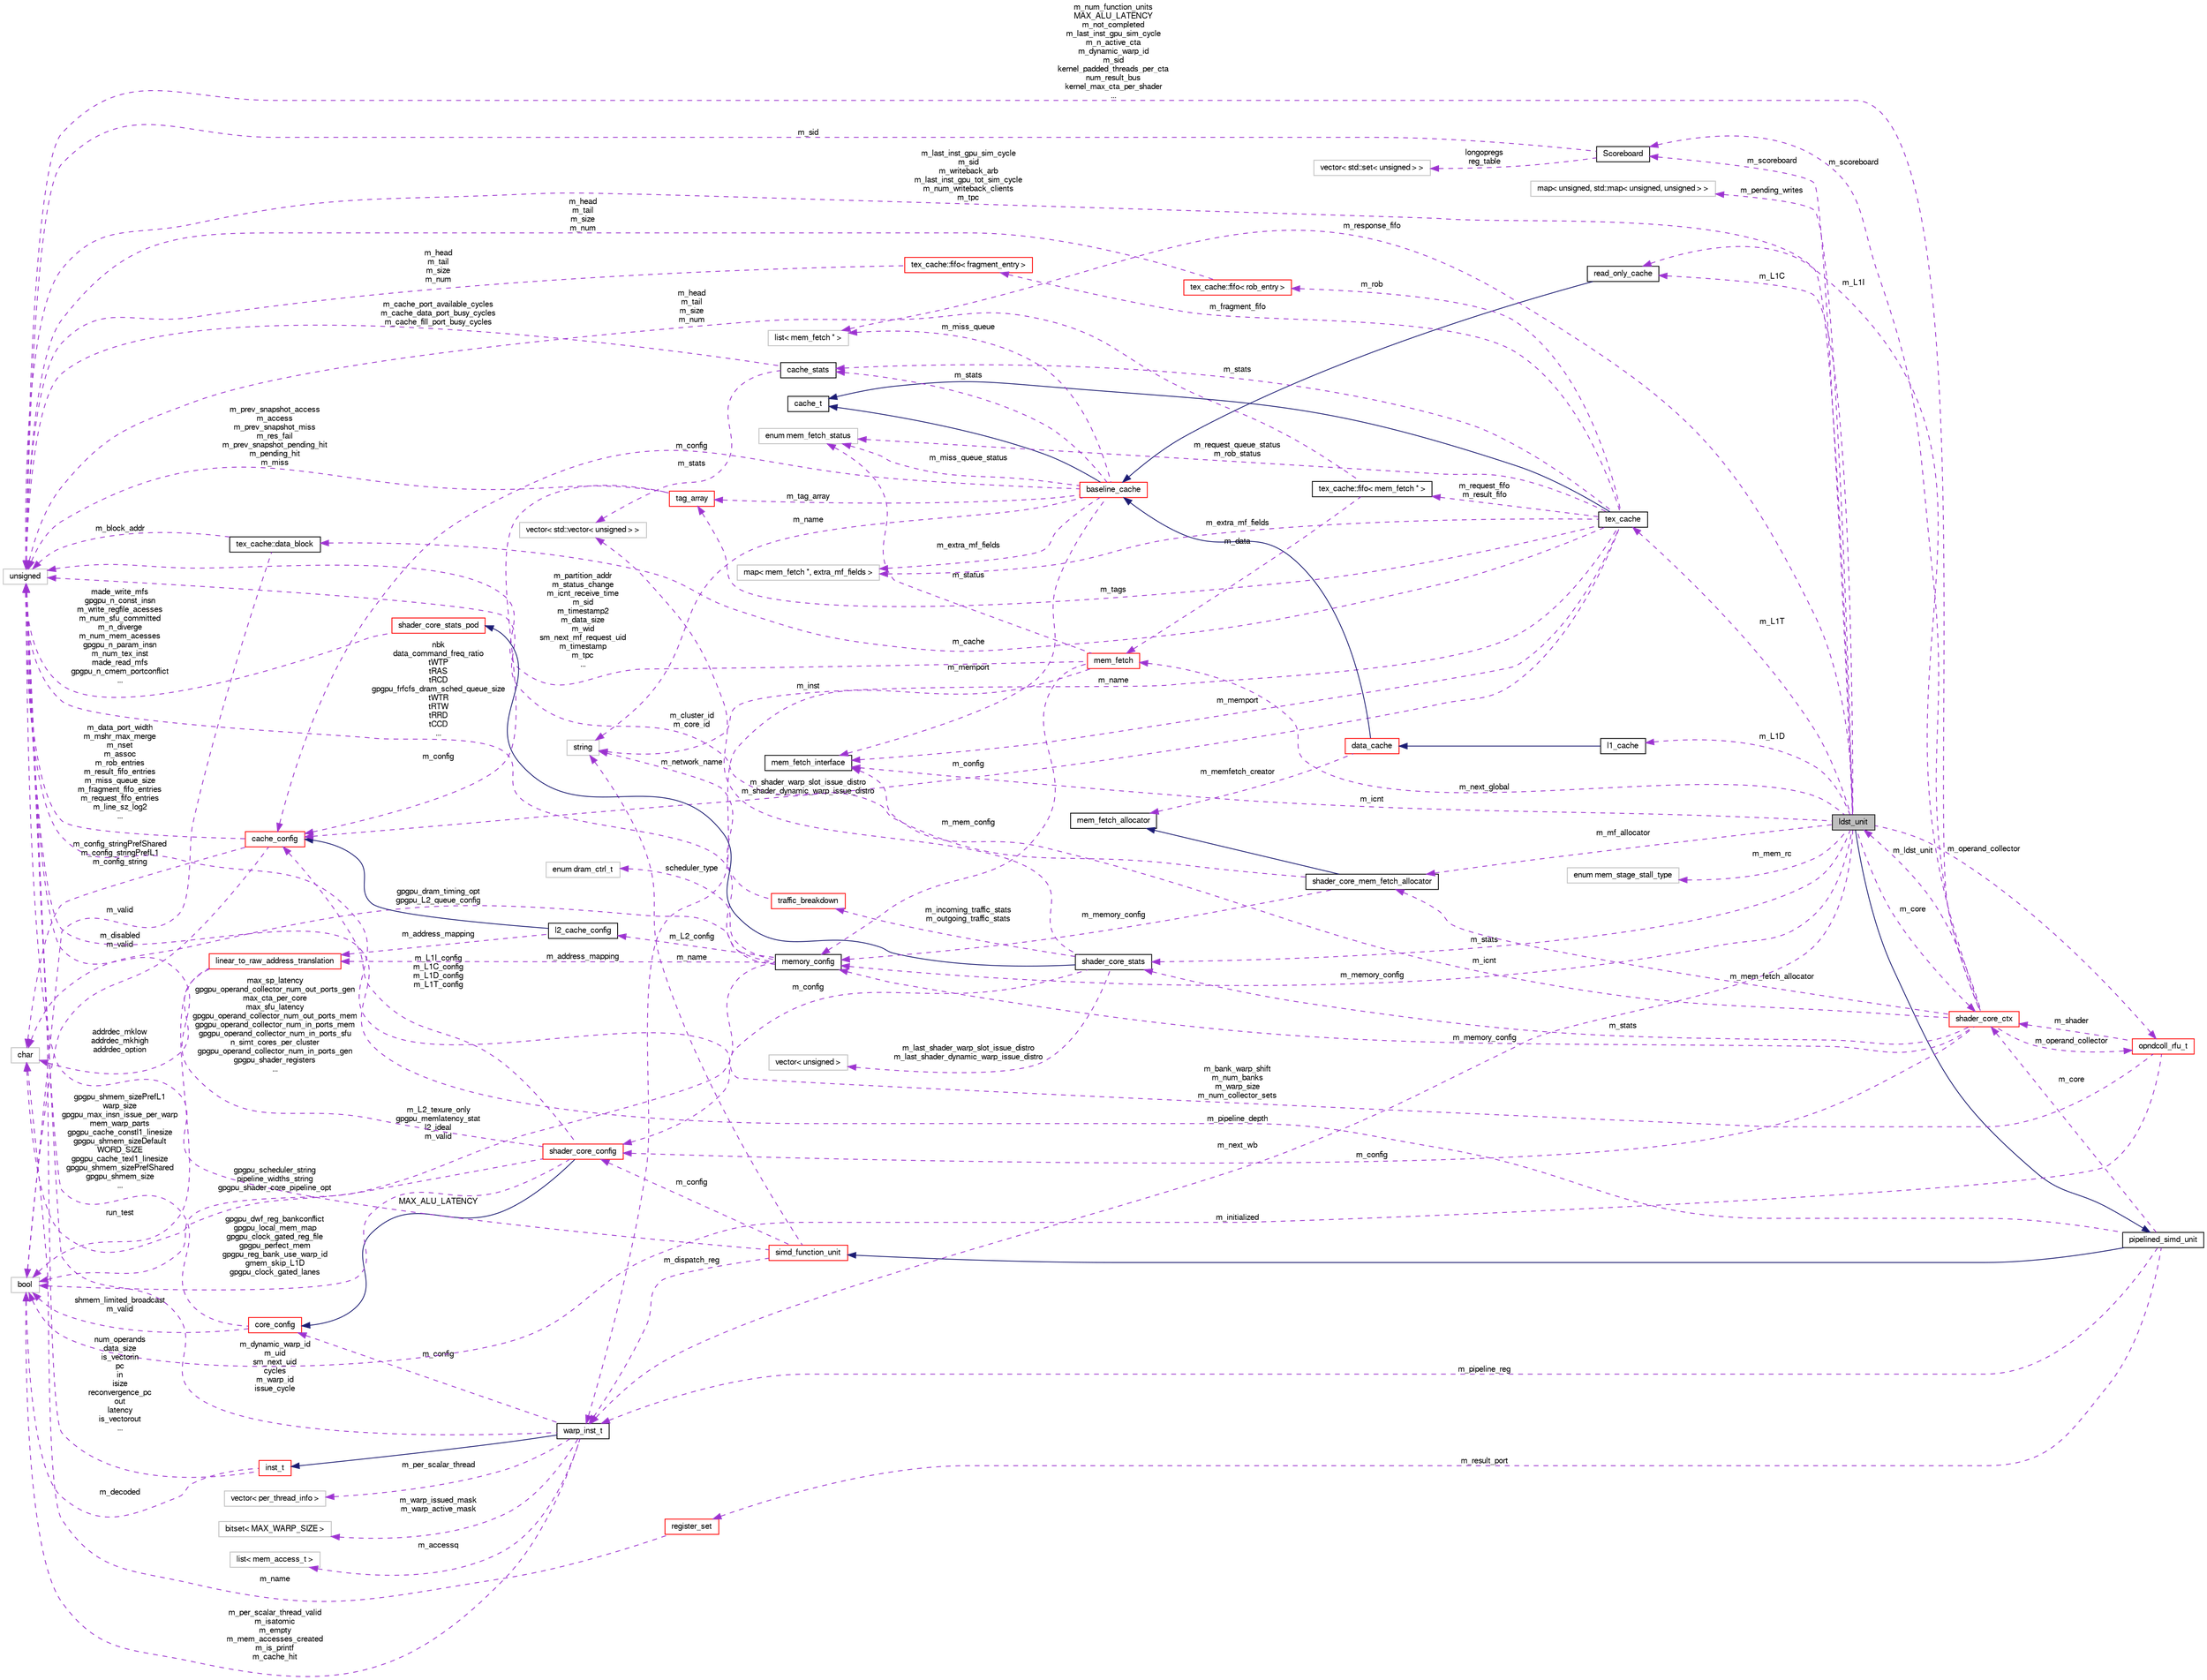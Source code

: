 digraph G
{
  bgcolor="transparent";
  edge [fontname="FreeSans",fontsize="10",labelfontname="FreeSans",labelfontsize="10"];
  node [fontname="FreeSans",fontsize="10",shape=record];
  rankdir=LR;
  Node1 [label="ldst_unit",height=0.2,width=0.4,color="black", fillcolor="grey75", style="filled" fontcolor="black"];
  Node2 -> Node1 [dir=back,color="midnightblue",fontsize="10",style="solid",fontname="FreeSans"];
  Node2 [label="pipelined_simd_unit",height=0.2,width=0.4,color="black",URL="$classpipelined__simd__unit.html"];
  Node3 -> Node2 [dir=back,color="midnightblue",fontsize="10",style="solid",fontname="FreeSans"];
  Node3 [label="simd_function_unit",height=0.2,width=0.4,color="red",URL="$classsimd__function__unit.html"];
  Node4 -> Node3 [dir=back,color="darkorchid3",fontsize="10",style="dashed",label="m_config",fontname="FreeSans"];
  Node4 [label="shader_core_config",height=0.2,width=0.4,color="red",URL="$structshader__core__config.html"];
  Node5 -> Node4 [dir=back,color="midnightblue",fontsize="10",style="solid",fontname="FreeSans"];
  Node5 [label="core_config",height=0.2,width=0.4,color="red",URL="$structcore__config.html"];
  Node6 -> Node5 [dir=back,color="darkorchid3",fontsize="10",style="dashed",label="shmem_limited_broadcast\nm_valid",fontname="FreeSans"];
  Node6 [label="bool",height=0.2,width=0.4,color="grey75"];
  Node7 -> Node5 [dir=back,color="darkorchid3",fontsize="10",style="dashed",label="gpgpu_shmem_sizePrefL1\nwarp_size\ngpgpu_max_insn_issue_per_warp\nmem_warp_parts\ngpgpu_cache_constl1_linesize\ngpgpu_shmem_sizeDefault\nWORD_SIZE\ngpgpu_cache_texl1_linesize\ngpgpu_shmem_sizePrefShared\ngpgpu_shmem_size\n...",fontname="FreeSans"];
  Node7 [label="unsigned",height=0.2,width=0.4,color="grey75"];
  Node8 -> Node4 [dir=back,color="darkorchid3",fontsize="10",style="dashed",label="gpgpu_scheduler_string\npipeline_widths_string\ngpgpu_shader_core_pipeline_opt",fontname="FreeSans"];
  Node8 [label="char",height=0.2,width=0.4,color="grey75"];
  Node6 -> Node4 [dir=back,color="darkorchid3",fontsize="10",style="dashed",label="gpgpu_dwf_reg_bankconflict\ngpgpu_local_mem_map\ngpgpu_clock_gated_reg_file\ngpgpu_perfect_mem\ngpgpu_reg_bank_use_warp_id\ngmem_skip_L1D\ngpgpu_clock_gated_lanes",fontname="FreeSans"];
  Node9 -> Node4 [dir=back,color="darkorchid3",fontsize="10",style="dashed",label="m_L1I_config\nm_L1C_config\nm_L1D_config\nm_L1T_config",fontname="FreeSans"];
  Node9 [label="cache_config",height=0.2,width=0.4,color="red",URL="$classcache__config.html"];
  Node8 -> Node9 [dir=back,color="darkorchid3",fontsize="10",style="dashed",label="m_config_stringPrefShared\nm_config_stringPrefL1\nm_config_string",fontname="FreeSans"];
  Node6 -> Node9 [dir=back,color="darkorchid3",fontsize="10",style="dashed",label="m_disabled\nm_valid",fontname="FreeSans"];
  Node7 -> Node9 [dir=back,color="darkorchid3",fontsize="10",style="dashed",label="m_data_port_width\nm_mshr_max_merge\nm_nset\nm_assoc\nm_rob_entries\nm_result_fifo_entries\nm_miss_queue_size\nm_fragment_fifo_entries\nm_request_fifo_entries\nm_line_sz_log2\n...",fontname="FreeSans"];
  Node7 -> Node4 [dir=back,color="darkorchid3",fontsize="10",style="dashed",label="max_sp_latency\ngpgpu_operand_collector_num_out_ports_gen\nmax_cta_per_core\nmax_sfu_latency\ngpgpu_operand_collector_num_out_ports_mem\ngpgpu_operand_collector_num_in_ports_mem\ngpgpu_operand_collector_num_in_ports_sfu\nn_simt_cores_per_cluster\ngpgpu_operand_collector_num_in_ports_gen\ngpgpu_shader_registers\n...",fontname="FreeSans"];
  Node10 -> Node3 [dir=back,color="darkorchid3",fontsize="10",style="dashed",label="m_dispatch_reg",fontname="FreeSans"];
  Node10 [label="warp_inst_t",height=0.2,width=0.4,color="black",URL="$classwarp__inst__t.html"];
  Node11 -> Node10 [dir=back,color="midnightblue",fontsize="10",style="solid",fontname="FreeSans"];
  Node11 [label="inst_t",height=0.2,width=0.4,color="red",URL="$classinst__t.html"];
  Node6 -> Node11 [dir=back,color="darkorchid3",fontsize="10",style="dashed",label="m_decoded",fontname="FreeSans"];
  Node7 -> Node11 [dir=back,color="darkorchid3",fontsize="10",style="dashed",label="num_operands\ndata_size\nis_vectorin\npc\nin\nisize\nreconvergence_pc\nout\nlatency\nis_vectorout\n...",fontname="FreeSans"];
  Node12 -> Node10 [dir=back,color="darkorchid3",fontsize="10",style="dashed",label="m_warp_issued_mask\nm_warp_active_mask",fontname="FreeSans"];
  Node12 [label="bitset\< MAX_WARP_SIZE \>",height=0.2,width=0.4,color="grey75"];
  Node13 -> Node10 [dir=back,color="darkorchid3",fontsize="10",style="dashed",label="m_accessq",fontname="FreeSans"];
  Node13 [label="list\< mem_access_t \>",height=0.2,width=0.4,color="grey75"];
  Node5 -> Node10 [dir=back,color="darkorchid3",fontsize="10",style="dashed",label="m_config",fontname="FreeSans"];
  Node6 -> Node10 [dir=back,color="darkorchid3",fontsize="10",style="dashed",label="m_per_scalar_thread_valid\nm_isatomic\nm_empty\nm_mem_accesses_created\nm_is_printf\nm_cache_hit",fontname="FreeSans"];
  Node14 -> Node10 [dir=back,color="darkorchid3",fontsize="10",style="dashed",label="m_per_scalar_thread",fontname="FreeSans"];
  Node14 [label="vector\< per_thread_info \>",height=0.2,width=0.4,color="grey75"];
  Node7 -> Node10 [dir=back,color="darkorchid3",fontsize="10",style="dashed",label="m_dynamic_warp_id\nm_uid\nsm_next_uid\ncycles\nm_warp_id\nissue_cycle",fontname="FreeSans"];
  Node15 -> Node3 [dir=back,color="darkorchid3",fontsize="10",style="dashed",label="m_name",fontname="FreeSans"];
  Node15 [label="string",height=0.2,width=0.4,color="grey75"];
  Node7 -> Node3 [dir=back,color="darkorchid3",fontsize="10",style="dashed",label="MAX_ALU_LATENCY",fontname="FreeSans"];
  Node16 -> Node2 [dir=back,color="darkorchid3",fontsize="10",style="dashed",label="m_result_port",fontname="FreeSans"];
  Node16 [label="register_set",height=0.2,width=0.4,color="red",URL="$classregister__set.html"];
  Node8 -> Node16 [dir=back,color="darkorchid3",fontsize="10",style="dashed",label="m_name",fontname="FreeSans"];
  Node10 -> Node2 [dir=back,color="darkorchid3",fontsize="10",style="dashed",label="m_pipeline_reg",fontname="FreeSans"];
  Node17 -> Node2 [dir=back,color="darkorchid3",fontsize="10",style="dashed",label="m_core",fontname="FreeSans"];
  Node17 [label="shader_core_ctx",height=0.2,width=0.4,color="red",URL="$classshader__core__ctx.html"];
  Node4 -> Node17 [dir=back,color="darkorchid3",fontsize="10",style="dashed",label="m_config",fontname="FreeSans"];
  Node18 -> Node17 [dir=back,color="darkorchid3",fontsize="10",style="dashed",label="m_icnt",fontname="FreeSans"];
  Node18 [label="mem_fetch_interface",height=0.2,width=0.4,color="black",URL="$classmem__fetch__interface.html"];
  Node19 -> Node17 [dir=back,color="darkorchid3",fontsize="10",style="dashed",label="m_stats",fontname="FreeSans"];
  Node19 [label="shader_core_stats",height=0.2,width=0.4,color="black",URL="$classshader__core__stats.html"];
  Node20 -> Node19 [dir=back,color="midnightblue",fontsize="10",style="solid",fontname="FreeSans"];
  Node20 [label="shader_core_stats_pod",height=0.2,width=0.4,color="red",URL="$structshader__core__stats__pod.html"];
  Node7 -> Node20 [dir=back,color="darkorchid3",fontsize="10",style="dashed",label="made_write_mfs\ngpgpu_n_const_insn\nm_write_regfile_acesses\nm_num_sfu_committed\nm_n_diverge\nm_num_mem_acesses\ngpgpu_n_param_insn\nm_num_tex_inst\nmade_read_mfs\ngpgpu_n_cmem_portconflict\n...",fontname="FreeSans"];
  Node21 -> Node19 [dir=back,color="darkorchid3",fontsize="10",style="dashed",label="m_incoming_traffic_stats\nm_outgoing_traffic_stats",fontname="FreeSans"];
  Node21 [label="traffic_breakdown",height=0.2,width=0.4,color="red",URL="$classtraffic__breakdown.html"];
  Node15 -> Node21 [dir=back,color="darkorchid3",fontsize="10",style="dashed",label="m_network_name",fontname="FreeSans"];
  Node4 -> Node19 [dir=back,color="darkorchid3",fontsize="10",style="dashed",label="m_config",fontname="FreeSans"];
  Node22 -> Node19 [dir=back,color="darkorchid3",fontsize="10",style="dashed",label="m_last_shader_warp_slot_issue_distro\nm_last_shader_dynamic_warp_issue_distro",fontname="FreeSans"];
  Node22 [label="vector\< unsigned \>",height=0.2,width=0.4,color="grey75"];
  Node23 -> Node19 [dir=back,color="darkorchid3",fontsize="10",style="dashed",label="m_shader_warp_slot_issue_distro\nm_shader_dynamic_warp_issue_distro",fontname="FreeSans"];
  Node23 [label="vector\< std::vector\< unsigned \> \>",height=0.2,width=0.4,color="grey75"];
  Node24 -> Node17 [dir=back,color="darkorchid3",fontsize="10",style="dashed",label="m_memory_config",fontname="FreeSans"];
  Node24 [label="memory_config",height=0.2,width=0.4,color="black",URL="$structmemory__config.html"];
  Node25 -> Node24 [dir=back,color="darkorchid3",fontsize="10",style="dashed",label="scheduler_type",fontname="FreeSans"];
  Node25 [label="enum dram_ctrl_t",height=0.2,width=0.4,color="grey75"];
  Node8 -> Node24 [dir=back,color="darkorchid3",fontsize="10",style="dashed",label="gpgpu_dram_timing_opt\ngpgpu_L2_queue_config",fontname="FreeSans"];
  Node6 -> Node24 [dir=back,color="darkorchid3",fontsize="10",style="dashed",label="m_L2_texure_only\ngpgpu_memlatency_stat\nl2_ideal\nm_valid",fontname="FreeSans"];
  Node7 -> Node24 [dir=back,color="darkorchid3",fontsize="10",style="dashed",label="nbk\ndata_command_freq_ratio\ntWTP\ntRAS\ntRCD\ngpgpu_frfcfs_dram_sched_queue_size\ntWTR\ntRTW\ntRRD\ntCCD\n...",fontname="FreeSans"];
  Node26 -> Node24 [dir=back,color="darkorchid3",fontsize="10",style="dashed",label="m_address_mapping",fontname="FreeSans"];
  Node26 [label="linear_to_raw_address_translation",height=0.2,width=0.4,color="red",URL="$classlinear__to__raw__address__translation.html"];
  Node8 -> Node26 [dir=back,color="darkorchid3",fontsize="10",style="dashed",label="addrdec_mklow\naddrdec_mkhigh\naddrdec_option",fontname="FreeSans"];
  Node6 -> Node26 [dir=back,color="darkorchid3",fontsize="10",style="dashed",label="run_test",fontname="FreeSans"];
  Node27 -> Node24 [dir=back,color="darkorchid3",fontsize="10",style="dashed",label="m_L2_config",fontname="FreeSans"];
  Node27 [label="l2_cache_config",height=0.2,width=0.4,color="black",URL="$classl2__cache__config.html"];
  Node9 -> Node27 [dir=back,color="midnightblue",fontsize="10",style="solid",fontname="FreeSans"];
  Node26 -> Node27 [dir=back,color="darkorchid3",fontsize="10",style="dashed",label="m_address_mapping",fontname="FreeSans"];
  Node28 -> Node17 [dir=back,color="darkorchid3",fontsize="10",style="dashed",label="m_scoreboard",fontname="FreeSans"];
  Node28 [label="Scoreboard",height=0.2,width=0.4,color="black",URL="$classScoreboard.html"];
  Node29 -> Node28 [dir=back,color="darkorchid3",fontsize="10",style="dashed",label="longopregs\nreg_table",fontname="FreeSans"];
  Node29 [label="vector\< std::set\< unsigned \> \>",height=0.2,width=0.4,color="grey75"];
  Node7 -> Node28 [dir=back,color="darkorchid3",fontsize="10",style="dashed",label="m_sid",fontname="FreeSans"];
  Node30 -> Node17 [dir=back,color="darkorchid3",fontsize="10",style="dashed",label="m_L1I",fontname="FreeSans"];
  Node30 [label="read_only_cache",height=0.2,width=0.4,color="black",URL="$classread__only__cache.html",tooltip="Read only cache."];
  Node31 -> Node30 [dir=back,color="midnightblue",fontsize="10",style="solid",fontname="FreeSans"];
  Node31 [label="baseline_cache",height=0.2,width=0.4,color="red",URL="$classbaseline__cache.html"];
  Node32 -> Node31 [dir=back,color="midnightblue",fontsize="10",style="solid",fontname="FreeSans"];
  Node32 [label="cache_t",height=0.2,width=0.4,color="black",URL="$classcache__t.html"];
  Node33 -> Node31 [dir=back,color="darkorchid3",fontsize="10",style="dashed",label="m_stats",fontname="FreeSans"];
  Node33 [label="cache_stats",height=0.2,width=0.4,color="black",URL="$classcache__stats.html"];
  Node23 -> Node33 [dir=back,color="darkorchid3",fontsize="10",style="dashed",label="m_stats",fontname="FreeSans"];
  Node7 -> Node33 [dir=back,color="darkorchid3",fontsize="10",style="dashed",label="m_cache_port_available_cycles\nm_cache_data_port_busy_cycles\nm_cache_fill_port_busy_cycles",fontname="FreeSans"];
  Node18 -> Node31 [dir=back,color="darkorchid3",fontsize="10",style="dashed",label="m_memport",fontname="FreeSans"];
  Node15 -> Node31 [dir=back,color="darkorchid3",fontsize="10",style="dashed",label="m_name",fontname="FreeSans"];
  Node34 -> Node31 [dir=back,color="darkorchid3",fontsize="10",style="dashed",label="m_miss_queue_status",fontname="FreeSans"];
  Node34 [label="enum mem_fetch_status",height=0.2,width=0.4,color="grey75"];
  Node35 -> Node31 [dir=back,color="darkorchid3",fontsize="10",style="dashed",label="m_miss_queue",fontname="FreeSans"];
  Node35 [label="list\< mem_fetch * \>",height=0.2,width=0.4,color="grey75"];
  Node9 -> Node31 [dir=back,color="darkorchid3",fontsize="10",style="dashed",label="m_config",fontname="FreeSans"];
  Node36 -> Node31 [dir=back,color="darkorchid3",fontsize="10",style="dashed",label="m_tag_array",fontname="FreeSans"];
  Node36 [label="tag_array",height=0.2,width=0.4,color="red",URL="$classtag__array.html"];
  Node7 -> Node36 [dir=back,color="darkorchid3",fontsize="10",style="dashed",label="m_prev_snapshot_access\nm_access\nm_prev_snapshot_miss\nm_res_fail\nm_prev_snapshot_pending_hit\nm_pending_hit\nm_miss",fontname="FreeSans"];
  Node9 -> Node36 [dir=back,color="darkorchid3",fontsize="10",style="dashed",label="m_config",fontname="FreeSans"];
  Node37 -> Node31 [dir=back,color="darkorchid3",fontsize="10",style="dashed",label="m_extra_mf_fields",fontname="FreeSans"];
  Node37 [label="map\< mem_fetch *, extra_mf_fields \>",height=0.2,width=0.4,color="grey75"];
  Node1 -> Node17 [dir=back,color="darkorchid3",fontsize="10",style="dashed",label="m_ldst_unit",fontname="FreeSans"];
  Node38 -> Node17 [dir=back,color="darkorchid3",fontsize="10",style="dashed",label="m_mem_fetch_allocator",fontname="FreeSans"];
  Node38 [label="shader_core_mem_fetch_allocator",height=0.2,width=0.4,color="black",URL="$classshader__core__mem__fetch__allocator.html"];
  Node39 -> Node38 [dir=back,color="midnightblue",fontsize="10",style="solid",fontname="FreeSans"];
  Node39 [label="mem_fetch_allocator",height=0.2,width=0.4,color="black",URL="$classmem__fetch__allocator.html"];
  Node24 -> Node38 [dir=back,color="darkorchid3",fontsize="10",style="dashed",label="m_memory_config",fontname="FreeSans"];
  Node7 -> Node38 [dir=back,color="darkorchid3",fontsize="10",style="dashed",label="m_cluster_id\nm_core_id",fontname="FreeSans"];
  Node40 -> Node17 [dir=back,color="darkorchid3",fontsize="10",style="dashed",label="m_operand_collector",fontname="FreeSans"];
  Node40 [label="opndcoll_rfu_t",height=0.2,width=0.4,color="red",URL="$classopndcoll__rfu__t.html"];
  Node6 -> Node40 [dir=back,color="darkorchid3",fontsize="10",style="dashed",label="m_initialized",fontname="FreeSans"];
  Node17 -> Node40 [dir=back,color="darkorchid3",fontsize="10",style="dashed",label="m_shader",fontname="FreeSans"];
  Node7 -> Node40 [dir=back,color="darkorchid3",fontsize="10",style="dashed",label="m_bank_warp_shift\nm_num_banks\nm_warp_size\nm_num_collector_sets",fontname="FreeSans"];
  Node7 -> Node17 [dir=back,color="darkorchid3",fontsize="10",style="dashed",label="m_num_function_units\nMAX_ALU_LATENCY\nm_not_completed\nm_last_inst_gpu_sim_cycle\nm_n_active_cta\nm_dynamic_warp_id\nm_sid\nkernel_padded_threads_per_cta\nnum_result_bus\nkernel_max_cta_per_shader\n...",fontname="FreeSans"];
  Node7 -> Node2 [dir=back,color="darkorchid3",fontsize="10",style="dashed",label="m_pipeline_depth",fontname="FreeSans"];
  Node41 -> Node1 [dir=back,color="darkorchid3",fontsize="10",style="dashed",label="m_L1D",fontname="FreeSans"];
  Node41 [label="l1_cache",height=0.2,width=0.4,color="black",URL="$classl1__cache.html"];
  Node42 -> Node41 [dir=back,color="midnightblue",fontsize="10",style="solid",fontname="FreeSans"];
  Node42 [label="data_cache",height=0.2,width=0.4,color="red",URL="$classdata__cache.html",tooltip="Data cache - Implements common functions for L1 and L2 data cache."];
  Node31 -> Node42 [dir=back,color="midnightblue",fontsize="10",style="solid",fontname="FreeSans"];
  Node39 -> Node42 [dir=back,color="darkorchid3",fontsize="10",style="dashed",label="m_memfetch_creator",fontname="FreeSans"];
  Node19 -> Node1 [dir=back,color="darkorchid3",fontsize="10",style="dashed",label="m_stats",fontname="FreeSans"];
  Node10 -> Node1 [dir=back,color="darkorchid3",fontsize="10",style="dashed",label="m_next_wb",fontname="FreeSans"];
  Node43 -> Node1 [dir=back,color="darkorchid3",fontsize="10",style="dashed",label="m_L1T",fontname="FreeSans"];
  Node43 [label="tex_cache",height=0.2,width=0.4,color="black",URL="$classtex__cache.html"];
  Node32 -> Node43 [dir=back,color="midnightblue",fontsize="10",style="solid",fontname="FreeSans"];
  Node33 -> Node43 [dir=back,color="darkorchid3",fontsize="10",style="dashed",label="m_stats",fontname="FreeSans"];
  Node44 -> Node43 [dir=back,color="darkorchid3",fontsize="10",style="dashed",label="m_fragment_fifo",fontname="FreeSans"];
  Node44 [label="tex_cache::fifo\< fragment_entry \>",height=0.2,width=0.4,color="red",URL="$classtex__cache_1_1fifo.html"];
  Node7 -> Node44 [dir=back,color="darkorchid3",fontsize="10",style="dashed",label="m_head\nm_tail\nm_size\nm_num",fontname="FreeSans"];
  Node45 -> Node43 [dir=back,color="darkorchid3",fontsize="10",style="dashed",label="m_cache",fontname="FreeSans"];
  Node45 [label="tex_cache::data_block",height=0.2,width=0.4,color="black",URL="$structtex__cache_1_1data__block.html"];
  Node6 -> Node45 [dir=back,color="darkorchid3",fontsize="10",style="dashed",label="m_valid",fontname="FreeSans"];
  Node7 -> Node45 [dir=back,color="darkorchid3",fontsize="10",style="dashed",label="m_block_addr",fontname="FreeSans"];
  Node46 -> Node43 [dir=back,color="darkorchid3",fontsize="10",style="dashed",label="m_rob",fontname="FreeSans"];
  Node46 [label="tex_cache::fifo\< rob_entry \>",height=0.2,width=0.4,color="red",URL="$classtex__cache_1_1fifo.html"];
  Node7 -> Node46 [dir=back,color="darkorchid3",fontsize="10",style="dashed",label="m_head\nm_tail\nm_size\nm_num",fontname="FreeSans"];
  Node18 -> Node43 [dir=back,color="darkorchid3",fontsize="10",style="dashed",label="m_memport",fontname="FreeSans"];
  Node47 -> Node43 [dir=back,color="darkorchid3",fontsize="10",style="dashed",label="m_request_fifo\nm_result_fifo",fontname="FreeSans"];
  Node47 [label="tex_cache::fifo\< mem_fetch * \>",height=0.2,width=0.4,color="black",URL="$classtex__cache_1_1fifo.html"];
  Node48 -> Node47 [dir=back,color="darkorchid3",fontsize="10",style="dashed",label="m_data",fontname="FreeSans"];
  Node48 [label="mem_fetch",height=0.2,width=0.4,color="red",URL="$classmem__fetch.html"];
  Node24 -> Node48 [dir=back,color="darkorchid3",fontsize="10",style="dashed",label="m_mem_config",fontname="FreeSans"];
  Node10 -> Node48 [dir=back,color="darkorchid3",fontsize="10",style="dashed",label="m_inst",fontname="FreeSans"];
  Node34 -> Node48 [dir=back,color="darkorchid3",fontsize="10",style="dashed",label="m_status",fontname="FreeSans"];
  Node7 -> Node48 [dir=back,color="darkorchid3",fontsize="10",style="dashed",label="m_partition_addr\nm_status_change\nm_icnt_receive_time\nm_sid\nm_timestamp2\nm_data_size\nm_wid\nsm_next_mf_request_uid\nm_timestamp\nm_tpc\n...",fontname="FreeSans"];
  Node7 -> Node47 [dir=back,color="darkorchid3",fontsize="10",style="dashed",label="m_head\nm_tail\nm_size\nm_num",fontname="FreeSans"];
  Node15 -> Node43 [dir=back,color="darkorchid3",fontsize="10",style="dashed",label="m_name",fontname="FreeSans"];
  Node34 -> Node43 [dir=back,color="darkorchid3",fontsize="10",style="dashed",label="m_request_queue_status\nm_rob_status",fontname="FreeSans"];
  Node9 -> Node43 [dir=back,color="darkorchid3",fontsize="10",style="dashed",label="m_config",fontname="FreeSans"];
  Node36 -> Node43 [dir=back,color="darkorchid3",fontsize="10",style="dashed",label="m_tags",fontname="FreeSans"];
  Node37 -> Node43 [dir=back,color="darkorchid3",fontsize="10",style="dashed",label="m_extra_mf_fields",fontname="FreeSans"];
  Node18 -> Node1 [dir=back,color="darkorchid3",fontsize="10",style="dashed",label="m_icnt",fontname="FreeSans"];
  Node24 -> Node1 [dir=back,color="darkorchid3",fontsize="10",style="dashed",label="m_memory_config",fontname="FreeSans"];
  Node49 -> Node1 [dir=back,color="darkorchid3",fontsize="10",style="dashed",label="m_mem_rc",fontname="FreeSans"];
  Node49 [label="enum mem_stage_stall_type",height=0.2,width=0.4,color="grey75"];
  Node28 -> Node1 [dir=back,color="darkorchid3",fontsize="10",style="dashed",label="m_scoreboard",fontname="FreeSans"];
  Node30 -> Node1 [dir=back,color="darkorchid3",fontsize="10",style="dashed",label="m_L1C",fontname="FreeSans"];
  Node38 -> Node1 [dir=back,color="darkorchid3",fontsize="10",style="dashed",label="m_mf_allocator",fontname="FreeSans"];
  Node48 -> Node1 [dir=back,color="darkorchid3",fontsize="10",style="dashed",label="m_next_global",fontname="FreeSans"];
  Node40 -> Node1 [dir=back,color="darkorchid3",fontsize="10",style="dashed",label="m_operand_collector",fontname="FreeSans"];
  Node35 -> Node1 [dir=back,color="darkorchid3",fontsize="10",style="dashed",label="m_response_fifo",fontname="FreeSans"];
  Node17 -> Node1 [dir=back,color="darkorchid3",fontsize="10",style="dashed",label="m_core",fontname="FreeSans"];
  Node50 -> Node1 [dir=back,color="darkorchid3",fontsize="10",style="dashed",label="m_pending_writes",fontname="FreeSans"];
  Node50 [label="map\< unsigned, std::map\< unsigned, unsigned \> \>",height=0.2,width=0.4,color="grey75"];
  Node7 -> Node1 [dir=back,color="darkorchid3",fontsize="10",style="dashed",label="m_last_inst_gpu_sim_cycle\nm_sid\nm_writeback_arb\nm_last_inst_gpu_tot_sim_cycle\nm_num_writeback_clients\nm_tpc",fontname="FreeSans"];
}
